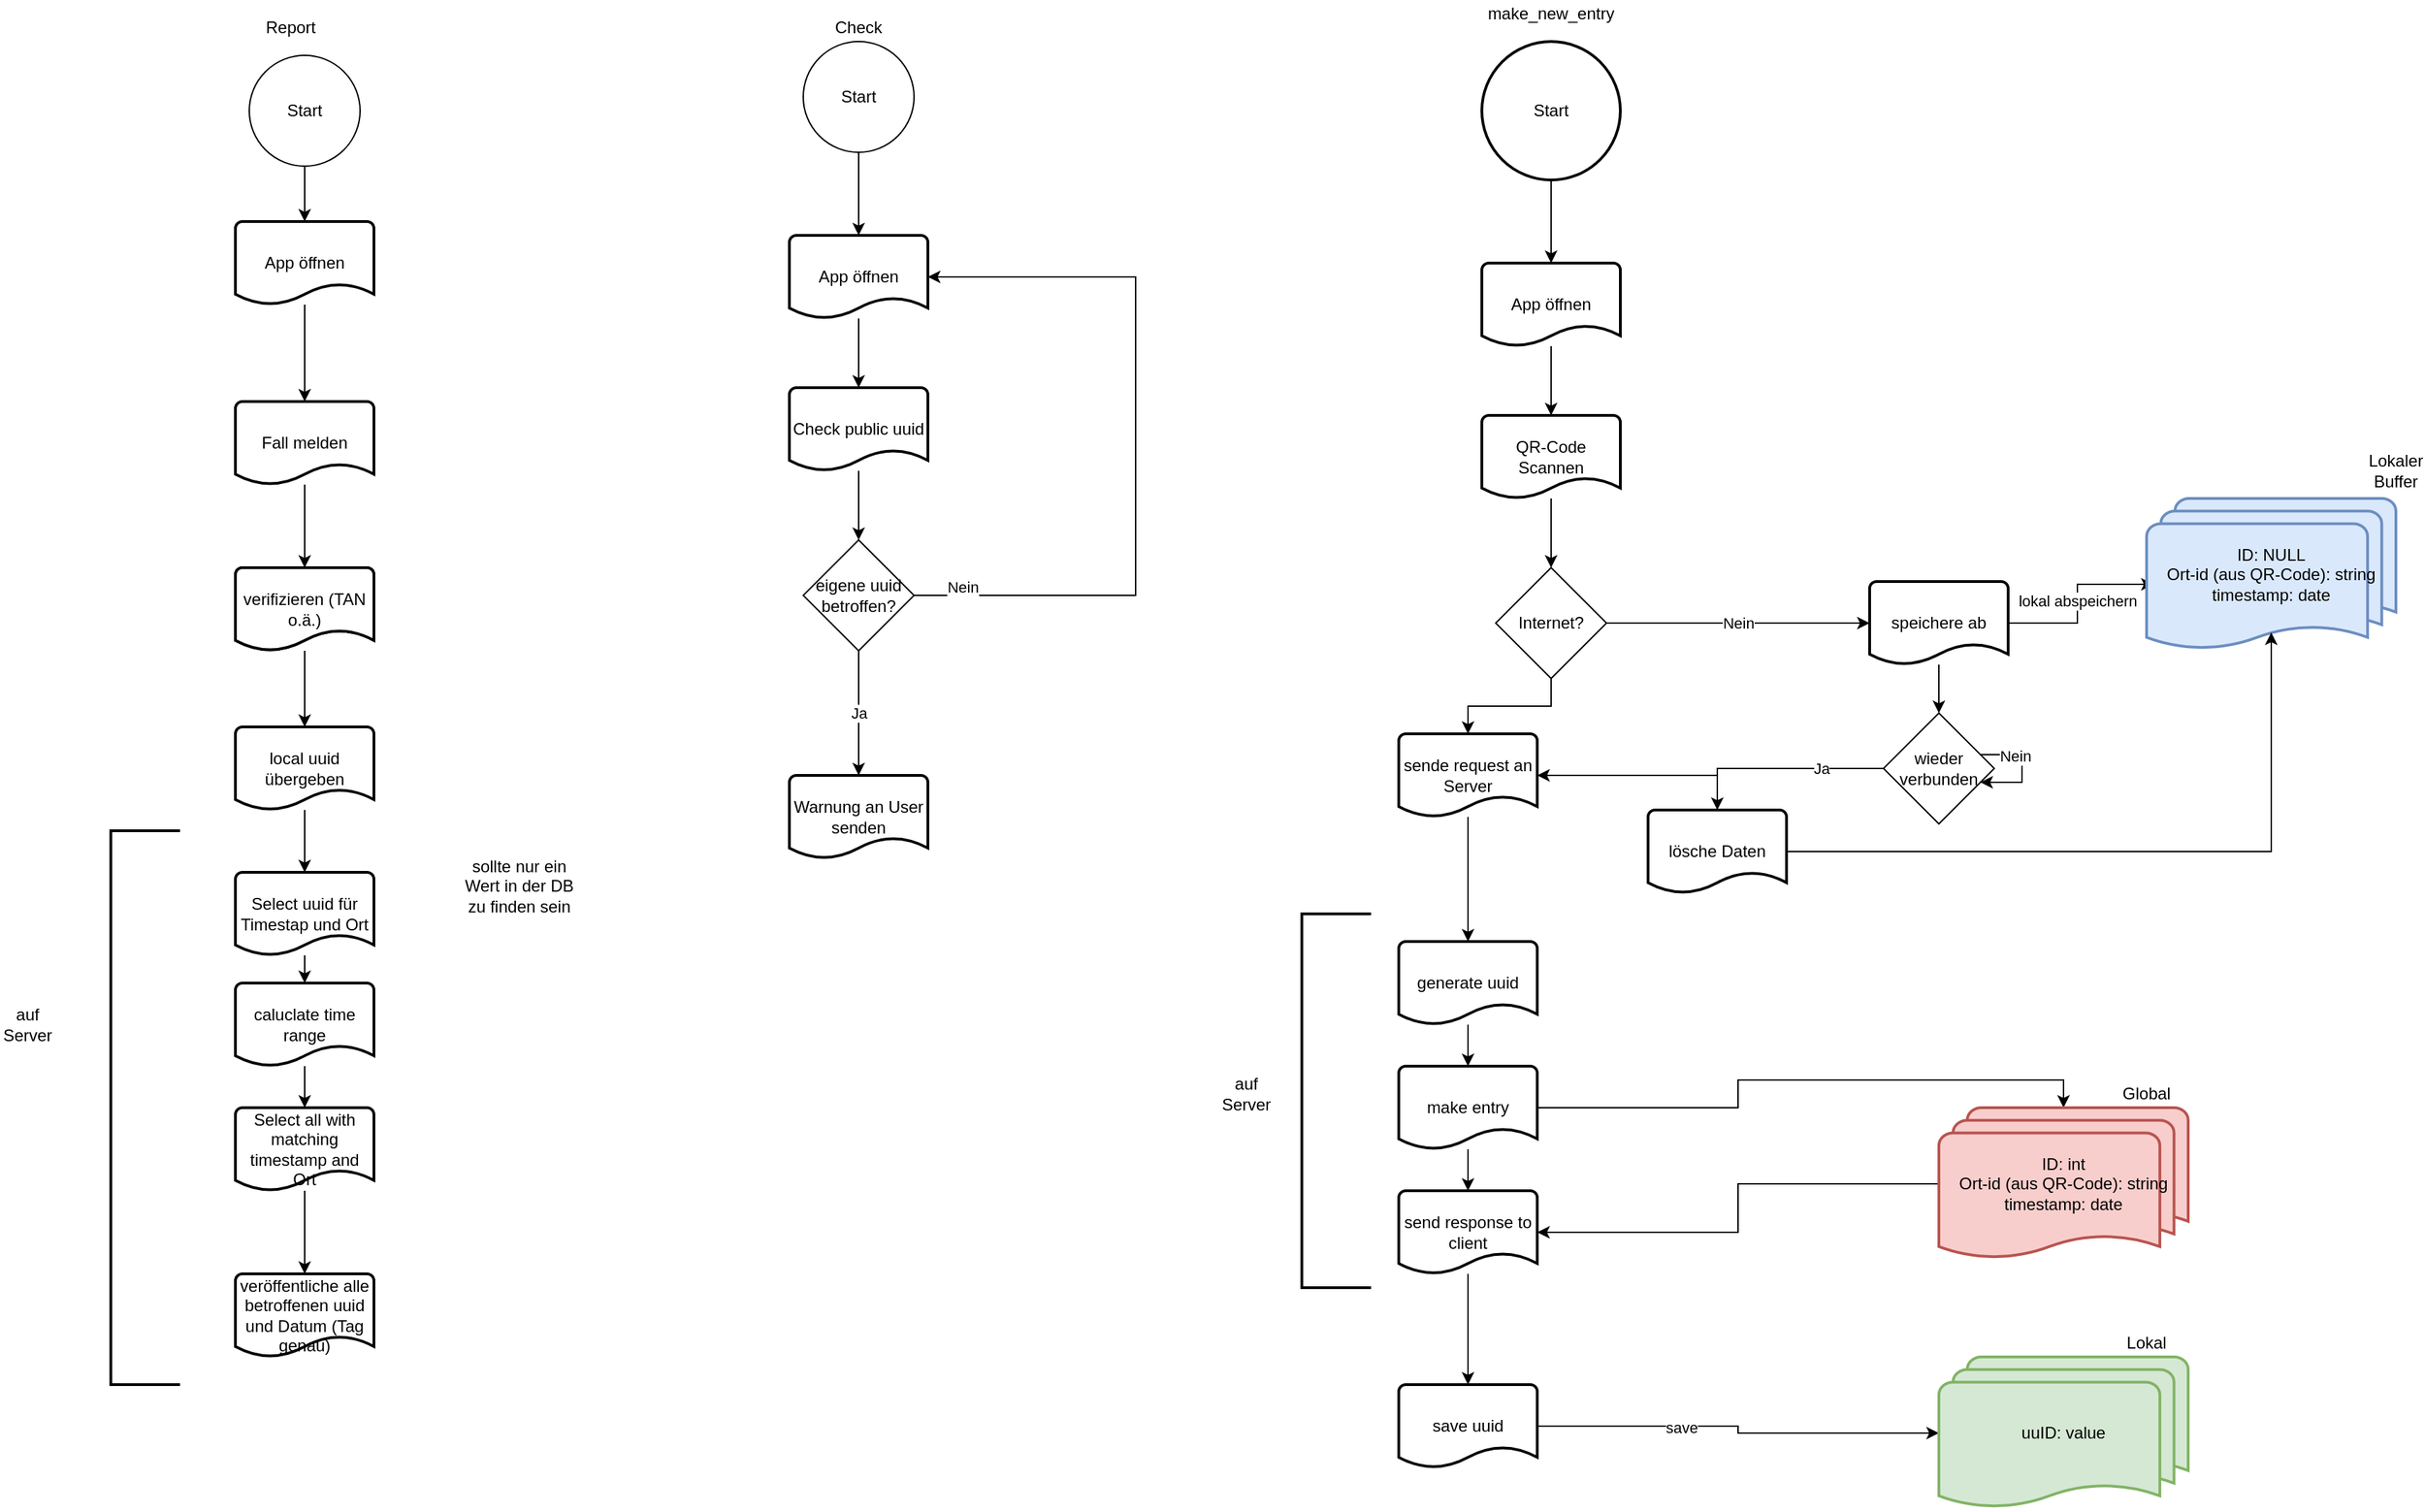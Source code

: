 <mxfile version="13.10.4" type="device"><diagram id="UZbVeIqjKQ_n6iIrZzhW" name="Page-1"><mxGraphModel dx="3685" dy="1090" grid="1" gridSize="10" guides="1" tooltips="1" connect="1" arrows="1" fold="1" page="1" pageScale="1" pageWidth="827" pageHeight="1169" math="0" shadow="0"><root><mxCell id="0"/><mxCell id="1" parent="0"/><mxCell id="hw5ZJoV1nXsYv9Vt88Hg-3" style="edgeStyle=orthogonalEdgeStyle;rounded=0;orthogonalLoop=1;jettySize=auto;html=1;" edge="1" parent="1" source="hw5ZJoV1nXsYv9Vt88Hg-1" target="hw5ZJoV1nXsYv9Vt88Hg-2"><mxGeometry relative="1" as="geometry"/></mxCell><mxCell id="hw5ZJoV1nXsYv9Vt88Hg-1" value="Start" style="strokeWidth=2;html=1;shape=mxgraph.flowchart.start_2;whiteSpace=wrap;" vertex="1" parent="1"><mxGeometry x="140" y="30" width="100" height="100" as="geometry"/></mxCell><mxCell id="hw5ZJoV1nXsYv9Vt88Hg-5" style="edgeStyle=orthogonalEdgeStyle;rounded=0;orthogonalLoop=1;jettySize=auto;html=1;" edge="1" parent="1" source="hw5ZJoV1nXsYv9Vt88Hg-2" target="hw5ZJoV1nXsYv9Vt88Hg-4"><mxGeometry relative="1" as="geometry"/></mxCell><mxCell id="hw5ZJoV1nXsYv9Vt88Hg-2" value="App öffnen" style="strokeWidth=2;html=1;shape=mxgraph.flowchart.document2;whiteSpace=wrap;size=0.25;" vertex="1" parent="1"><mxGeometry x="140" y="190" width="100" height="60" as="geometry"/></mxCell><mxCell id="hw5ZJoV1nXsYv9Vt88Hg-67" style="edgeStyle=orthogonalEdgeStyle;rounded=0;orthogonalLoop=1;jettySize=auto;html=1;" edge="1" parent="1" source="hw5ZJoV1nXsYv9Vt88Hg-4" target="hw5ZJoV1nXsYv9Vt88Hg-66"><mxGeometry relative="1" as="geometry"/></mxCell><mxCell id="hw5ZJoV1nXsYv9Vt88Hg-4" value="QR-Code Scannen" style="strokeWidth=2;html=1;shape=mxgraph.flowchart.document2;whiteSpace=wrap;size=0.25;" vertex="1" parent="1"><mxGeometry x="140" y="300" width="100" height="60" as="geometry"/></mxCell><mxCell id="hw5ZJoV1nXsYv9Vt88Hg-8" value="lokal abspeichern" style="edgeStyle=orthogonalEdgeStyle;rounded=0;orthogonalLoop=1;jettySize=auto;html=1;entryX=0.028;entryY=0.564;entryDx=0;entryDy=0;entryPerimeter=0;" edge="1" parent="1" source="hw5ZJoV1nXsYv9Vt88Hg-6" target="hw5ZJoV1nXsYv9Vt88Hg-7"><mxGeometry relative="1" as="geometry"/></mxCell><mxCell id="hw5ZJoV1nXsYv9Vt88Hg-72" style="edgeStyle=orthogonalEdgeStyle;rounded=0;orthogonalLoop=1;jettySize=auto;html=1;entryX=0.5;entryY=0;entryDx=0;entryDy=0;" edge="1" parent="1" source="hw5ZJoV1nXsYv9Vt88Hg-6" target="hw5ZJoV1nXsYv9Vt88Hg-70"><mxGeometry relative="1" as="geometry"/></mxCell><mxCell id="hw5ZJoV1nXsYv9Vt88Hg-6" value="speichere ab" style="strokeWidth=2;html=1;shape=mxgraph.flowchart.document2;whiteSpace=wrap;size=0.25;" vertex="1" parent="1"><mxGeometry x="420" y="420" width="100" height="60" as="geometry"/></mxCell><mxCell id="hw5ZJoV1nXsYv9Vt88Hg-7" value="ID: NULL&lt;br&gt;Ort-id (aus QR-Code): string&lt;br&gt;timestamp: date" style="strokeWidth=2;html=1;shape=mxgraph.flowchart.multi-document;whiteSpace=wrap;fillColor=#dae8fc;strokeColor=#6c8ebf;" vertex="1" parent="1"><mxGeometry x="620" y="360" width="180" height="110" as="geometry"/></mxCell><mxCell id="hw5ZJoV1nXsYv9Vt88Hg-19" style="edgeStyle=orthogonalEdgeStyle;rounded=0;orthogonalLoop=1;jettySize=auto;html=1;" edge="1" parent="1" source="hw5ZJoV1nXsYv9Vt88Hg-9" target="hw5ZJoV1nXsYv9Vt88Hg-15"><mxGeometry relative="1" as="geometry"/></mxCell><mxCell id="hw5ZJoV1nXsYv9Vt88Hg-9" value="sende request an Server" style="strokeWidth=2;html=1;shape=mxgraph.flowchart.document2;whiteSpace=wrap;size=0.25;" vertex="1" parent="1"><mxGeometry x="80" y="530" width="100" height="60" as="geometry"/></mxCell><mxCell id="hw5ZJoV1nXsYv9Vt88Hg-21" style="edgeStyle=orthogonalEdgeStyle;rounded=0;orthogonalLoop=1;jettySize=auto;html=1;" edge="1" parent="1" source="hw5ZJoV1nXsYv9Vt88Hg-15" target="hw5ZJoV1nXsYv9Vt88Hg-20"><mxGeometry relative="1" as="geometry"/></mxCell><mxCell id="hw5ZJoV1nXsYv9Vt88Hg-15" value="generate uuid" style="strokeWidth=2;html=1;shape=mxgraph.flowchart.document2;whiteSpace=wrap;size=0.25;" vertex="1" parent="1"><mxGeometry x="80" y="680" width="100" height="60" as="geometry"/></mxCell><mxCell id="hw5ZJoV1nXsYv9Vt88Hg-16" value="" style="strokeWidth=2;html=1;shape=mxgraph.flowchart.annotation_1;align=left;pointerEvents=1;" vertex="1" parent="1"><mxGeometry x="10" y="660" width="50" height="270" as="geometry"/></mxCell><mxCell id="hw5ZJoV1nXsYv9Vt88Hg-18" value="auf Server" style="text;html=1;strokeColor=none;fillColor=none;align=center;verticalAlign=middle;whiteSpace=wrap;rounded=0;" vertex="1" parent="1"><mxGeometry x="-50" y="780" width="40" height="20" as="geometry"/></mxCell><mxCell id="hw5ZJoV1nXsYv9Vt88Hg-25" style="edgeStyle=orthogonalEdgeStyle;rounded=0;orthogonalLoop=1;jettySize=auto;html=1;" edge="1" parent="1" source="hw5ZJoV1nXsYv9Vt88Hg-20" target="hw5ZJoV1nXsYv9Vt88Hg-22"><mxGeometry relative="1" as="geometry"/></mxCell><mxCell id="hw5ZJoV1nXsYv9Vt88Hg-62" style="edgeStyle=orthogonalEdgeStyle;rounded=0;orthogonalLoop=1;jettySize=auto;html=1;entryX=0.5;entryY=0;entryDx=0;entryDy=0;entryPerimeter=0;" edge="1" parent="1" source="hw5ZJoV1nXsYv9Vt88Hg-20" target="hw5ZJoV1nXsYv9Vt88Hg-23"><mxGeometry relative="1" as="geometry"><Array as="points"/></mxGeometry></mxCell><mxCell id="hw5ZJoV1nXsYv9Vt88Hg-20" value="make entry" style="strokeWidth=2;html=1;shape=mxgraph.flowchart.document2;whiteSpace=wrap;size=0.25;" vertex="1" parent="1"><mxGeometry x="80" y="770" width="100" height="60" as="geometry"/></mxCell><mxCell id="hw5ZJoV1nXsYv9Vt88Hg-28" style="edgeStyle=orthogonalEdgeStyle;rounded=0;orthogonalLoop=1;jettySize=auto;html=1;" edge="1" parent="1" source="hw5ZJoV1nXsYv9Vt88Hg-22" target="hw5ZJoV1nXsYv9Vt88Hg-27"><mxGeometry relative="1" as="geometry"/></mxCell><mxCell id="hw5ZJoV1nXsYv9Vt88Hg-22" value="send response to client" style="strokeWidth=2;html=1;shape=mxgraph.flowchart.document2;whiteSpace=wrap;size=0.25;" vertex="1" parent="1"><mxGeometry x="80" y="860" width="100" height="60" as="geometry"/></mxCell><mxCell id="hw5ZJoV1nXsYv9Vt88Hg-24" style="edgeStyle=orthogonalEdgeStyle;rounded=0;orthogonalLoop=1;jettySize=auto;html=1;" edge="1" parent="1" source="hw5ZJoV1nXsYv9Vt88Hg-23" target="hw5ZJoV1nXsYv9Vt88Hg-22"><mxGeometry relative="1" as="geometry"/></mxCell><mxCell id="hw5ZJoV1nXsYv9Vt88Hg-23" value="ID: int&lt;br&gt;Ort-id (aus QR-Code): string&lt;br&gt;timestamp: date" style="strokeWidth=2;html=1;shape=mxgraph.flowchart.multi-document;whiteSpace=wrap;fillColor=#f8cecc;strokeColor=#b85450;" vertex="1" parent="1"><mxGeometry x="470" y="800" width="180" height="110" as="geometry"/></mxCell><mxCell id="hw5ZJoV1nXsYv9Vt88Hg-30" style="edgeStyle=orthogonalEdgeStyle;rounded=0;orthogonalLoop=1;jettySize=auto;html=1;entryX=0;entryY=0.5;entryDx=0;entryDy=0;entryPerimeter=0;" edge="1" parent="1" source="hw5ZJoV1nXsYv9Vt88Hg-27" target="hw5ZJoV1nXsYv9Vt88Hg-29"><mxGeometry relative="1" as="geometry"/></mxCell><mxCell id="hw5ZJoV1nXsYv9Vt88Hg-31" value="save" style="edgeLabel;html=1;align=center;verticalAlign=middle;resizable=0;points=[];" vertex="1" connectable="0" parent="hw5ZJoV1nXsYv9Vt88Hg-30"><mxGeometry x="-0.295" y="-1" relative="1" as="geometry"><mxPoint as="offset"/></mxGeometry></mxCell><mxCell id="hw5ZJoV1nXsYv9Vt88Hg-27" value="save uuid" style="strokeWidth=2;html=1;shape=mxgraph.flowchart.document2;whiteSpace=wrap;size=0.25;" vertex="1" parent="1"><mxGeometry x="80" y="1000" width="100" height="60" as="geometry"/></mxCell><mxCell id="hw5ZJoV1nXsYv9Vt88Hg-29" value="uuID: value" style="strokeWidth=2;html=1;shape=mxgraph.flowchart.multi-document;whiteSpace=wrap;fillColor=#d5e8d4;strokeColor=#82b366;" vertex="1" parent="1"><mxGeometry x="470" y="980" width="180" height="110" as="geometry"/></mxCell><mxCell id="hw5ZJoV1nXsYv9Vt88Hg-34" style="edgeStyle=orthogonalEdgeStyle;rounded=0;orthogonalLoop=1;jettySize=auto;html=1;" edge="1" parent="1" source="hw5ZJoV1nXsYv9Vt88Hg-32" target="hw5ZJoV1nXsYv9Vt88Hg-33"><mxGeometry relative="1" as="geometry"/></mxCell><mxCell id="hw5ZJoV1nXsYv9Vt88Hg-32" value="Start" style="ellipse;whiteSpace=wrap;html=1;aspect=fixed;" vertex="1" parent="1"><mxGeometry x="-750" y="40" width="80" height="80" as="geometry"/></mxCell><mxCell id="hw5ZJoV1nXsYv9Vt88Hg-36" style="edgeStyle=orthogonalEdgeStyle;rounded=0;orthogonalLoop=1;jettySize=auto;html=1;" edge="1" parent="1" source="hw5ZJoV1nXsYv9Vt88Hg-33" target="hw5ZJoV1nXsYv9Vt88Hg-35"><mxGeometry relative="1" as="geometry"/></mxCell><mxCell id="hw5ZJoV1nXsYv9Vt88Hg-33" value="App öffnen" style="strokeWidth=2;html=1;shape=mxgraph.flowchart.document2;whiteSpace=wrap;size=0.25;" vertex="1" parent="1"><mxGeometry x="-760" y="160" width="100" height="60" as="geometry"/></mxCell><mxCell id="hw5ZJoV1nXsYv9Vt88Hg-38" style="edgeStyle=orthogonalEdgeStyle;rounded=0;orthogonalLoop=1;jettySize=auto;html=1;entryX=0.5;entryY=0;entryDx=0;entryDy=0;" edge="1" parent="1" source="hw5ZJoV1nXsYv9Vt88Hg-35" target="hw5ZJoV1nXsYv9Vt88Hg-37"><mxGeometry relative="1" as="geometry"/></mxCell><mxCell id="hw5ZJoV1nXsYv9Vt88Hg-35" value="Fall melden" style="strokeWidth=2;html=1;shape=mxgraph.flowchart.document2;whiteSpace=wrap;size=0.25;" vertex="1" parent="1"><mxGeometry x="-760" y="290" width="100" height="60" as="geometry"/></mxCell><mxCell id="hw5ZJoV1nXsYv9Vt88Hg-37" value="verifizieren" style="strokeWidth=2;html=1;shape=mxgraph.flowchart.document2;whiteSpace=wrap;size=0.25;" vertex="1" parent="1"><mxGeometry x="-760" y="410" width="100" height="60" as="geometry"/></mxCell><mxCell id="hw5ZJoV1nXsYv9Vt88Hg-42" style="edgeStyle=orthogonalEdgeStyle;rounded=0;orthogonalLoop=1;jettySize=auto;html=1;" edge="1" parent="1" source="hw5ZJoV1nXsYv9Vt88Hg-39" target="hw5ZJoV1nXsYv9Vt88Hg-41"><mxGeometry relative="1" as="geometry"/></mxCell><mxCell id="hw5ZJoV1nXsYv9Vt88Hg-39" value="verifizieren (TAN o.ä.)" style="strokeWidth=2;html=1;shape=mxgraph.flowchart.document2;whiteSpace=wrap;size=0.25;" vertex="1" parent="1"><mxGeometry x="-760" y="410" width="100" height="60" as="geometry"/></mxCell><mxCell id="hw5ZJoV1nXsYv9Vt88Hg-46" style="edgeStyle=orthogonalEdgeStyle;rounded=0;orthogonalLoop=1;jettySize=auto;html=1;entryX=0.5;entryY=0;entryDx=0;entryDy=0;" edge="1" parent="1" source="hw5ZJoV1nXsYv9Vt88Hg-41" target="hw5ZJoV1nXsYv9Vt88Hg-45"><mxGeometry relative="1" as="geometry"/></mxCell><mxCell id="hw5ZJoV1nXsYv9Vt88Hg-41" value="local uuid übergeben" style="strokeWidth=2;html=1;shape=mxgraph.flowchart.document2;whiteSpace=wrap;size=0.25;" vertex="1" parent="1"><mxGeometry x="-760" y="525" width="100" height="60" as="geometry"/></mxCell><mxCell id="hw5ZJoV1nXsYv9Vt88Hg-43" value="" style="strokeWidth=2;html=1;shape=mxgraph.flowchart.annotation_1;align=left;pointerEvents=1;" vertex="1" parent="1"><mxGeometry x="-850" y="600" width="50" height="400" as="geometry"/></mxCell><mxCell id="hw5ZJoV1nXsYv9Vt88Hg-44" value="auf Server" style="text;html=1;strokeColor=none;fillColor=none;align=center;verticalAlign=middle;whiteSpace=wrap;rounded=0;" vertex="1" parent="1"><mxGeometry x="-930" y="730" width="40" height="20" as="geometry"/></mxCell><mxCell id="hw5ZJoV1nXsYv9Vt88Hg-86" style="edgeStyle=orthogonalEdgeStyle;rounded=0;orthogonalLoop=1;jettySize=auto;html=1;" edge="1" parent="1" source="hw5ZJoV1nXsYv9Vt88Hg-45" target="hw5ZJoV1nXsYv9Vt88Hg-85"><mxGeometry relative="1" as="geometry"/></mxCell><mxCell id="hw5ZJoV1nXsYv9Vt88Hg-45" value="Select uuid für Timestap und Ort" style="strokeWidth=2;html=1;shape=mxgraph.flowchart.document2;whiteSpace=wrap;size=0.25;" vertex="1" parent="1"><mxGeometry x="-760" y="630" width="100" height="60" as="geometry"/></mxCell><mxCell id="hw5ZJoV1nXsYv9Vt88Hg-50" style="edgeStyle=orthogonalEdgeStyle;rounded=0;orthogonalLoop=1;jettySize=auto;html=1;" edge="1" parent="1" source="hw5ZJoV1nXsYv9Vt88Hg-47" target="hw5ZJoV1nXsYv9Vt88Hg-49"><mxGeometry relative="1" as="geometry"/></mxCell><mxCell id="hw5ZJoV1nXsYv9Vt88Hg-47" value="Select all with matching timestamp and Ort" style="strokeWidth=2;html=1;shape=mxgraph.flowchart.document2;whiteSpace=wrap;size=0.25;" vertex="1" parent="1"><mxGeometry x="-760" y="800" width="100" height="60" as="geometry"/></mxCell><mxCell id="hw5ZJoV1nXsYv9Vt88Hg-49" value="veröffentliche alle betroffenen uuid und Datum (Tag genau)" style="strokeWidth=2;html=1;shape=mxgraph.flowchart.document2;whiteSpace=wrap;size=0.25;" vertex="1" parent="1"><mxGeometry x="-760" y="920" width="100" height="60" as="geometry"/></mxCell><mxCell id="hw5ZJoV1nXsYv9Vt88Hg-53" style="edgeStyle=orthogonalEdgeStyle;rounded=0;orthogonalLoop=1;jettySize=auto;html=1;" edge="1" parent="1" source="hw5ZJoV1nXsYv9Vt88Hg-51" target="hw5ZJoV1nXsYv9Vt88Hg-52"><mxGeometry relative="1" as="geometry"/></mxCell><mxCell id="hw5ZJoV1nXsYv9Vt88Hg-51" value="Start" style="ellipse;whiteSpace=wrap;html=1;aspect=fixed;" vertex="1" parent="1"><mxGeometry x="-350" y="30" width="80" height="80" as="geometry"/></mxCell><mxCell id="hw5ZJoV1nXsYv9Vt88Hg-55" style="edgeStyle=orthogonalEdgeStyle;rounded=0;orthogonalLoop=1;jettySize=auto;html=1;" edge="1" parent="1" source="hw5ZJoV1nXsYv9Vt88Hg-52" target="hw5ZJoV1nXsYv9Vt88Hg-54"><mxGeometry relative="1" as="geometry"/></mxCell><mxCell id="hw5ZJoV1nXsYv9Vt88Hg-52" value="App öffnen" style="strokeWidth=2;html=1;shape=mxgraph.flowchart.document2;whiteSpace=wrap;size=0.25;" vertex="1" parent="1"><mxGeometry x="-360" y="170" width="100" height="60" as="geometry"/></mxCell><mxCell id="hw5ZJoV1nXsYv9Vt88Hg-57" style="edgeStyle=orthogonalEdgeStyle;rounded=0;orthogonalLoop=1;jettySize=auto;html=1;" edge="1" parent="1" source="hw5ZJoV1nXsYv9Vt88Hg-54" target="hw5ZJoV1nXsYv9Vt88Hg-56"><mxGeometry relative="1" as="geometry"/></mxCell><mxCell id="hw5ZJoV1nXsYv9Vt88Hg-54" value="Check public uuid" style="strokeWidth=2;html=1;shape=mxgraph.flowchart.document2;whiteSpace=wrap;size=0.25;" vertex="1" parent="1"><mxGeometry x="-360" y="280" width="100" height="60" as="geometry"/></mxCell><mxCell id="hw5ZJoV1nXsYv9Vt88Hg-58" style="edgeStyle=orthogonalEdgeStyle;rounded=0;orthogonalLoop=1;jettySize=auto;html=1;entryX=1;entryY=0.5;entryDx=0;entryDy=0;" edge="1" parent="1" source="hw5ZJoV1nXsYv9Vt88Hg-56" target="hw5ZJoV1nXsYv9Vt88Hg-52"><mxGeometry relative="1" as="geometry"><Array as="points"><mxPoint x="-110" y="430"/><mxPoint x="-110" y="200"/></Array></mxGeometry></mxCell><mxCell id="hw5ZJoV1nXsYv9Vt88Hg-59" value="Nein" style="edgeLabel;html=1;align=center;verticalAlign=middle;resizable=0;points=[];" vertex="1" connectable="0" parent="hw5ZJoV1nXsYv9Vt88Hg-58"><mxGeometry x="-0.873" y="6" relative="1" as="geometry"><mxPoint as="offset"/></mxGeometry></mxCell><mxCell id="hw5ZJoV1nXsYv9Vt88Hg-61" value="Ja" style="edgeStyle=orthogonalEdgeStyle;rounded=0;orthogonalLoop=1;jettySize=auto;html=1;" edge="1" parent="1" source="hw5ZJoV1nXsYv9Vt88Hg-56" target="hw5ZJoV1nXsYv9Vt88Hg-60"><mxGeometry relative="1" as="geometry"/></mxCell><mxCell id="hw5ZJoV1nXsYv9Vt88Hg-56" value="eigene uuid betroffen?" style="rhombus;whiteSpace=wrap;html=1;" vertex="1" parent="1"><mxGeometry x="-350" y="390" width="80" height="80" as="geometry"/></mxCell><mxCell id="hw5ZJoV1nXsYv9Vt88Hg-60" value="Warnung an User senden" style="strokeWidth=2;html=1;shape=mxgraph.flowchart.document2;whiteSpace=wrap;size=0.25;" vertex="1" parent="1"><mxGeometry x="-360" y="560" width="100" height="60" as="geometry"/></mxCell><mxCell id="hw5ZJoV1nXsYv9Vt88Hg-63" value="Lokaler Buffer" style="text;html=1;strokeColor=none;fillColor=none;align=center;verticalAlign=middle;whiteSpace=wrap;rounded=0;" vertex="1" parent="1"><mxGeometry x="780" y="330" width="40" height="20" as="geometry"/></mxCell><mxCell id="hw5ZJoV1nXsYv9Vt88Hg-64" value="Global" style="text;html=1;strokeColor=none;fillColor=none;align=center;verticalAlign=middle;whiteSpace=wrap;rounded=0;" vertex="1" parent="1"><mxGeometry x="600" y="780" width="40" height="20" as="geometry"/></mxCell><mxCell id="hw5ZJoV1nXsYv9Vt88Hg-65" value="Lokal" style="text;html=1;strokeColor=none;fillColor=none;align=center;verticalAlign=middle;whiteSpace=wrap;rounded=0;" vertex="1" parent="1"><mxGeometry x="600" y="960" width="40" height="20" as="geometry"/></mxCell><mxCell id="hw5ZJoV1nXsYv9Vt88Hg-68" style="edgeStyle=orthogonalEdgeStyle;rounded=0;orthogonalLoop=1;jettySize=auto;html=1;exitX=0.5;exitY=1;exitDx=0;exitDy=0;" edge="1" parent="1" source="hw5ZJoV1nXsYv9Vt88Hg-66" target="hw5ZJoV1nXsYv9Vt88Hg-9"><mxGeometry relative="1" as="geometry"/></mxCell><mxCell id="hw5ZJoV1nXsYv9Vt88Hg-69" value="Nein" style="edgeStyle=orthogonalEdgeStyle;rounded=0;orthogonalLoop=1;jettySize=auto;html=1;" edge="1" parent="1" source="hw5ZJoV1nXsYv9Vt88Hg-66" target="hw5ZJoV1nXsYv9Vt88Hg-6"><mxGeometry relative="1" as="geometry"><Array as="points"><mxPoint x="280" y="450"/></Array></mxGeometry></mxCell><mxCell id="hw5ZJoV1nXsYv9Vt88Hg-66" value="Internet?" style="rhombus;whiteSpace=wrap;html=1;" vertex="1" parent="1"><mxGeometry x="150" y="410" width="80" height="80" as="geometry"/></mxCell><mxCell id="hw5ZJoV1nXsYv9Vt88Hg-74" style="edgeStyle=orthogonalEdgeStyle;rounded=0;orthogonalLoop=1;jettySize=auto;html=1;entryX=1;entryY=0.5;entryDx=0;entryDy=0;" edge="1" parent="1" source="hw5ZJoV1nXsYv9Vt88Hg-70" target="hw5ZJoV1nXsYv9Vt88Hg-9"><mxGeometry relative="1" as="geometry"><Array as="points"><mxPoint x="310" y="555"/><mxPoint x="310" y="560"/></Array></mxGeometry></mxCell><mxCell id="hw5ZJoV1nXsYv9Vt88Hg-75" style="edgeStyle=orthogonalEdgeStyle;rounded=0;orthogonalLoop=1;jettySize=auto;html=1;entryX=0.5;entryY=0;entryDx=0;entryDy=0;" edge="1" parent="1" source="hw5ZJoV1nXsYv9Vt88Hg-70" target="hw5ZJoV1nXsYv9Vt88Hg-73"><mxGeometry relative="1" as="geometry"/></mxCell><mxCell id="hw5ZJoV1nXsYv9Vt88Hg-78" value="Ja" style="edgeLabel;html=1;align=center;verticalAlign=middle;resizable=0;points=[];" vertex="1" connectable="0" parent="hw5ZJoV1nXsYv9Vt88Hg-75"><mxGeometry x="-0.403" relative="1" as="geometry"><mxPoint as="offset"/></mxGeometry></mxCell><mxCell id="hw5ZJoV1nXsYv9Vt88Hg-70" value="wieder verbunden" style="rhombus;whiteSpace=wrap;html=1;" vertex="1" parent="1"><mxGeometry x="430" y="515" width="80" height="80" as="geometry"/></mxCell><mxCell id="hw5ZJoV1nXsYv9Vt88Hg-76" style="edgeStyle=orthogonalEdgeStyle;rounded=0;orthogonalLoop=1;jettySize=auto;html=1;entryX=0.5;entryY=0.88;entryDx=0;entryDy=0;entryPerimeter=0;" edge="1" parent="1" source="hw5ZJoV1nXsYv9Vt88Hg-73" target="hw5ZJoV1nXsYv9Vt88Hg-7"><mxGeometry relative="1" as="geometry"/></mxCell><mxCell id="hw5ZJoV1nXsYv9Vt88Hg-73" value="lösche Daten" style="strokeWidth=2;html=1;shape=mxgraph.flowchart.document2;whiteSpace=wrap;size=0.25;" vertex="1" parent="1"><mxGeometry x="260" y="585" width="100" height="60" as="geometry"/></mxCell><mxCell id="hw5ZJoV1nXsYv9Vt88Hg-77" style="edgeStyle=orthogonalEdgeStyle;rounded=0;orthogonalLoop=1;jettySize=auto;html=1;" edge="1" parent="1" source="hw5ZJoV1nXsYv9Vt88Hg-70" target="hw5ZJoV1nXsYv9Vt88Hg-70"><mxGeometry relative="1" as="geometry"/></mxCell><mxCell id="hw5ZJoV1nXsYv9Vt88Hg-79" value="Nein" style="edgeLabel;html=1;align=center;verticalAlign=middle;resizable=0;points=[];" vertex="1" connectable="0" parent="hw5ZJoV1nXsYv9Vt88Hg-77"><mxGeometry x="-0.382" y="-1" relative="1" as="geometry"><mxPoint as="offset"/></mxGeometry></mxCell><mxCell id="hw5ZJoV1nXsYv9Vt88Hg-80" value="sollte nur ein Wert in der DB zu finden sein" style="text;html=1;strokeColor=none;fillColor=none;align=center;verticalAlign=middle;whiteSpace=wrap;rounded=0;" vertex="1" parent="1"><mxGeometry x="-600" y="630" width="90" height="20" as="geometry"/></mxCell><mxCell id="hw5ZJoV1nXsYv9Vt88Hg-81" value="Report" style="text;html=1;strokeColor=none;fillColor=none;align=center;verticalAlign=middle;whiteSpace=wrap;rounded=0;" vertex="1" parent="1"><mxGeometry x="-740" y="10" width="40" height="20" as="geometry"/></mxCell><mxCell id="hw5ZJoV1nXsYv9Vt88Hg-82" value="make_new_entry" style="text;html=1;strokeColor=none;fillColor=none;align=center;verticalAlign=middle;whiteSpace=wrap;rounded=0;" vertex="1" parent="1"><mxGeometry x="170" width="40" height="20" as="geometry"/></mxCell><mxCell id="hw5ZJoV1nXsYv9Vt88Hg-83" value="Check" style="text;html=1;strokeColor=none;fillColor=none;align=center;verticalAlign=middle;whiteSpace=wrap;rounded=0;" vertex="1" parent="1"><mxGeometry x="-330" y="10" width="40" height="20" as="geometry"/></mxCell><mxCell id="hw5ZJoV1nXsYv9Vt88Hg-87" style="edgeStyle=orthogonalEdgeStyle;rounded=0;orthogonalLoop=1;jettySize=auto;html=1;" edge="1" parent="1" source="hw5ZJoV1nXsYv9Vt88Hg-85" target="hw5ZJoV1nXsYv9Vt88Hg-47"><mxGeometry relative="1" as="geometry"/></mxCell><mxCell id="hw5ZJoV1nXsYv9Vt88Hg-85" value="caluclate time range" style="strokeWidth=2;html=1;shape=mxgraph.flowchart.document2;whiteSpace=wrap;size=0.25;" vertex="1" parent="1"><mxGeometry x="-760" y="710" width="100" height="60" as="geometry"/></mxCell></root></mxGraphModel></diagram></mxfile>